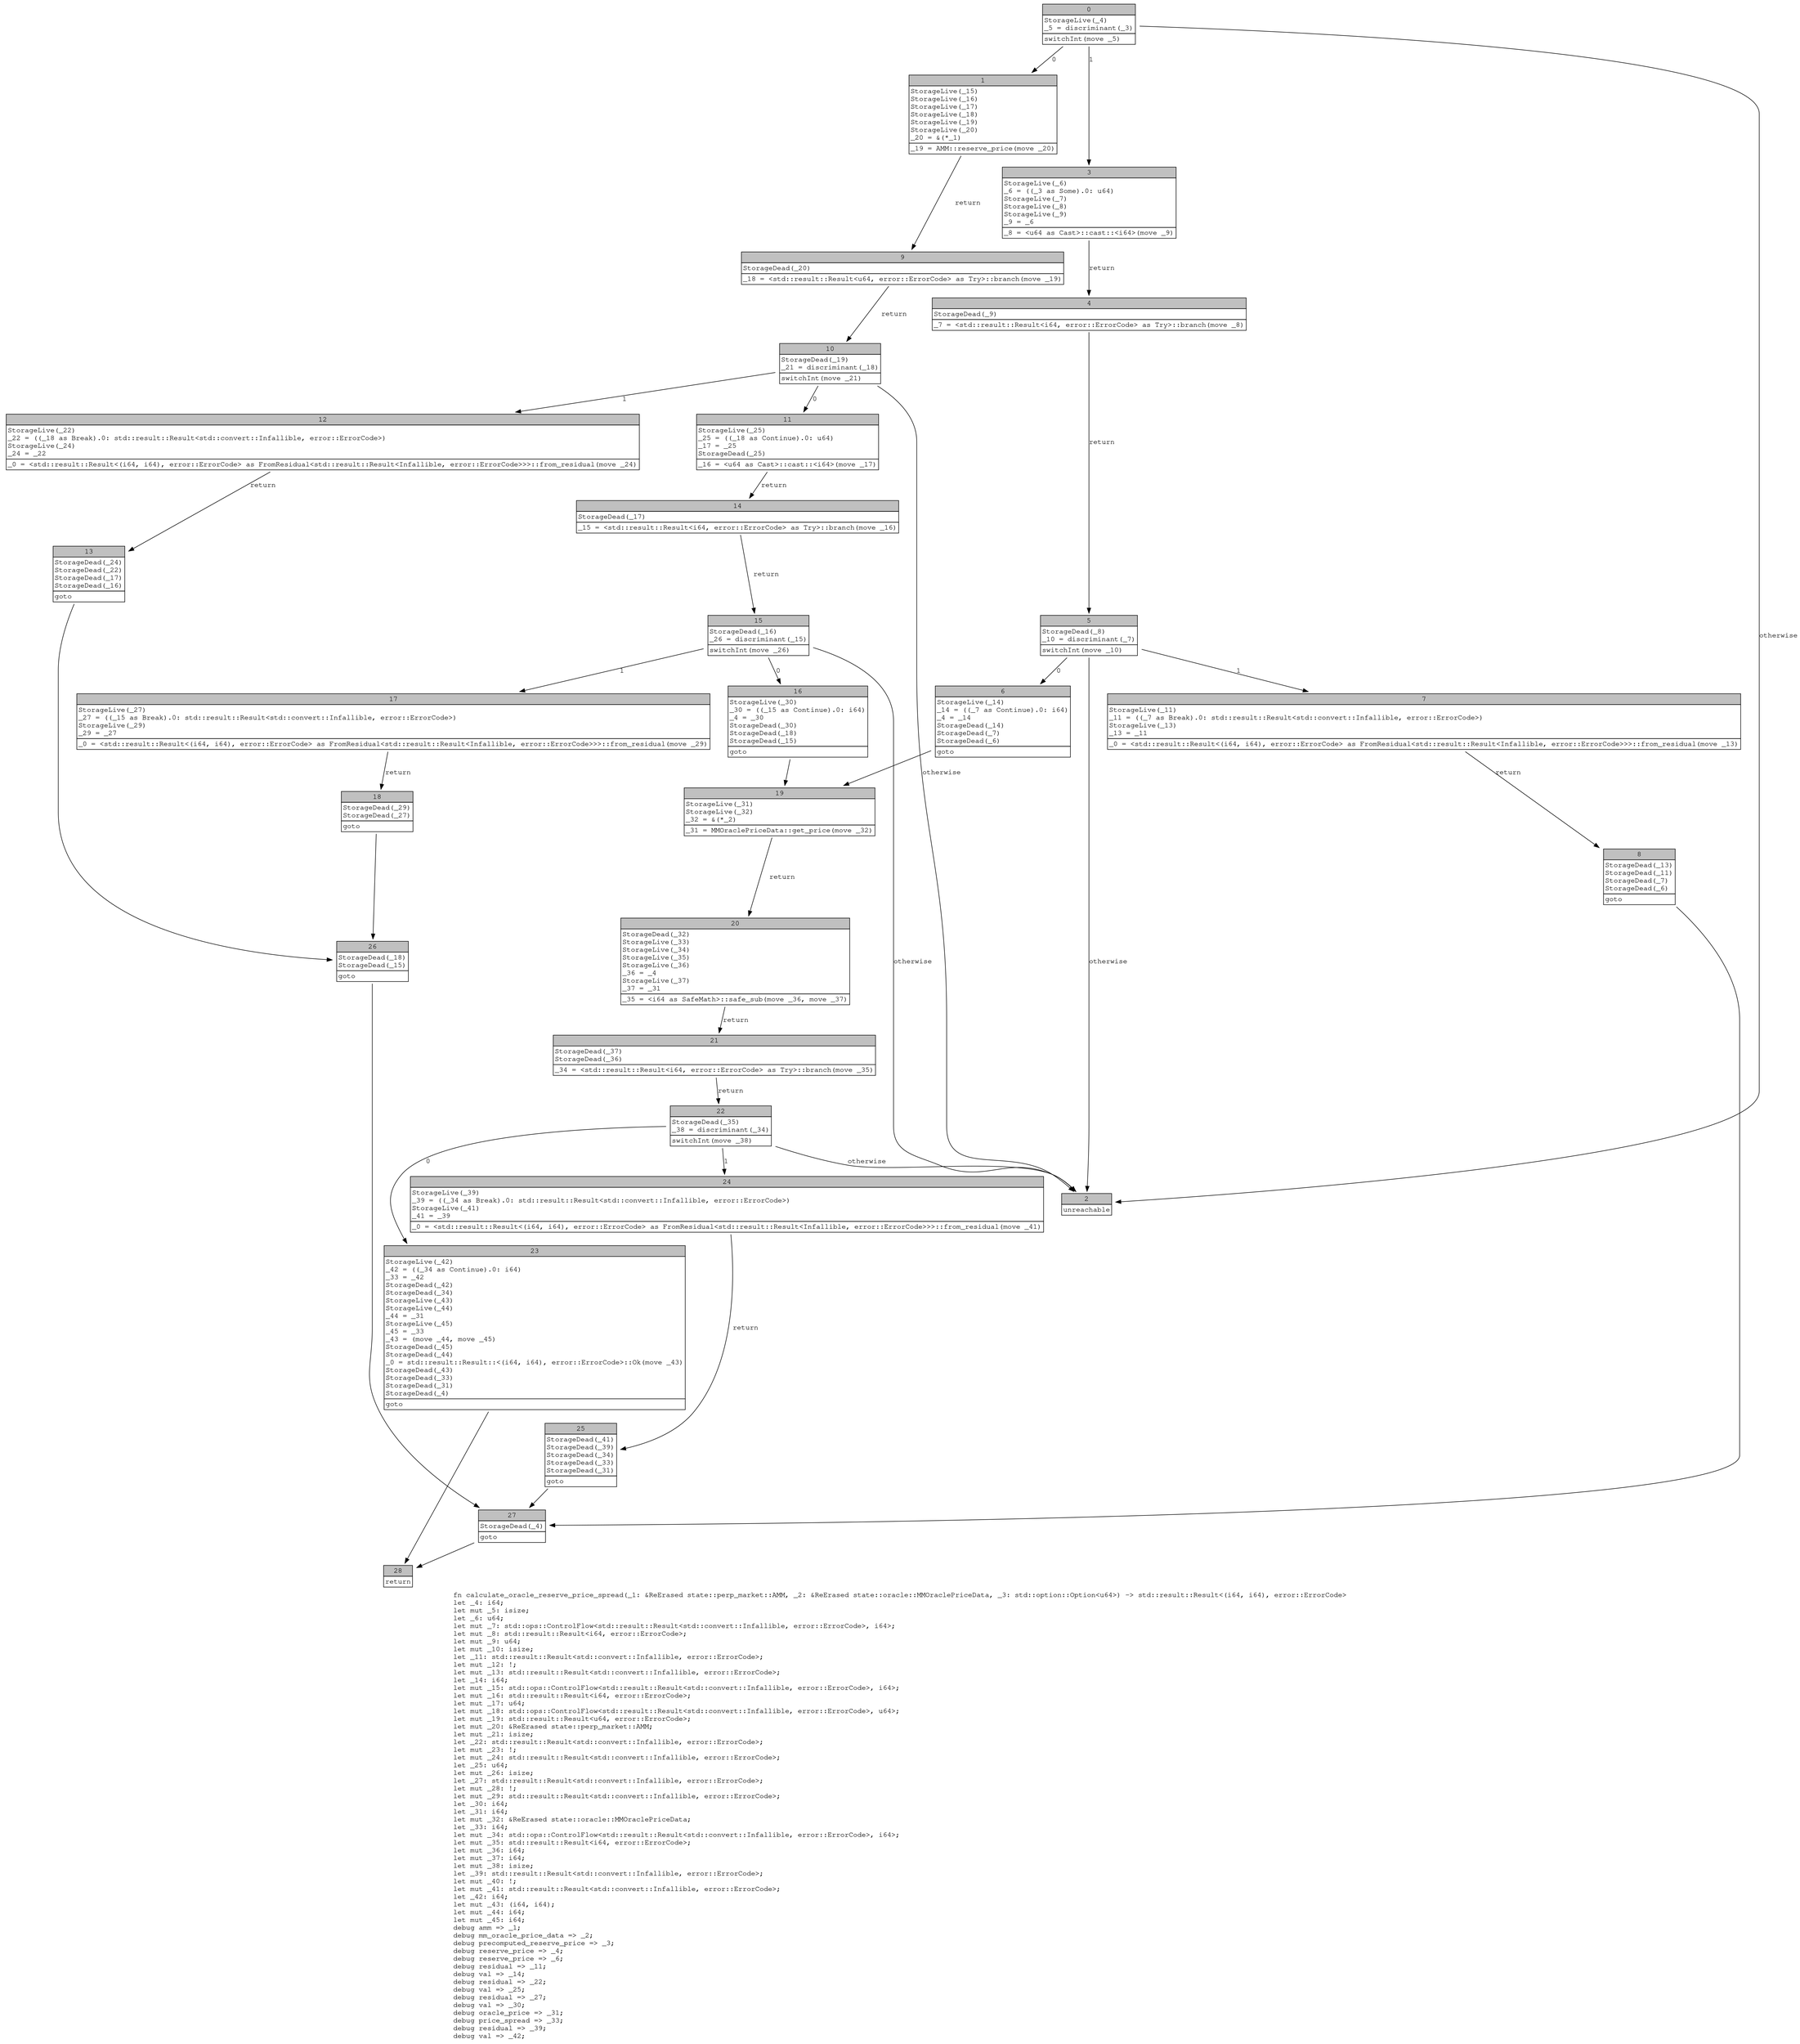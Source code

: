 digraph Mir_0_1809 {
    graph [fontname="Courier, monospace"];
    node [fontname="Courier, monospace"];
    edge [fontname="Courier, monospace"];
    label=<fn calculate_oracle_reserve_price_spread(_1: &amp;ReErased state::perp_market::AMM, _2: &amp;ReErased state::oracle::MMOraclePriceData, _3: std::option::Option&lt;u64&gt;) -&gt; std::result::Result&lt;(i64, i64), error::ErrorCode&gt;<br align="left"/>let _4: i64;<br align="left"/>let mut _5: isize;<br align="left"/>let _6: u64;<br align="left"/>let mut _7: std::ops::ControlFlow&lt;std::result::Result&lt;std::convert::Infallible, error::ErrorCode&gt;, i64&gt;;<br align="left"/>let mut _8: std::result::Result&lt;i64, error::ErrorCode&gt;;<br align="left"/>let mut _9: u64;<br align="left"/>let mut _10: isize;<br align="left"/>let _11: std::result::Result&lt;std::convert::Infallible, error::ErrorCode&gt;;<br align="left"/>let mut _12: !;<br align="left"/>let mut _13: std::result::Result&lt;std::convert::Infallible, error::ErrorCode&gt;;<br align="left"/>let _14: i64;<br align="left"/>let mut _15: std::ops::ControlFlow&lt;std::result::Result&lt;std::convert::Infallible, error::ErrorCode&gt;, i64&gt;;<br align="left"/>let mut _16: std::result::Result&lt;i64, error::ErrorCode&gt;;<br align="left"/>let mut _17: u64;<br align="left"/>let mut _18: std::ops::ControlFlow&lt;std::result::Result&lt;std::convert::Infallible, error::ErrorCode&gt;, u64&gt;;<br align="left"/>let mut _19: std::result::Result&lt;u64, error::ErrorCode&gt;;<br align="left"/>let mut _20: &amp;ReErased state::perp_market::AMM;<br align="left"/>let mut _21: isize;<br align="left"/>let _22: std::result::Result&lt;std::convert::Infallible, error::ErrorCode&gt;;<br align="left"/>let mut _23: !;<br align="left"/>let mut _24: std::result::Result&lt;std::convert::Infallible, error::ErrorCode&gt;;<br align="left"/>let _25: u64;<br align="left"/>let mut _26: isize;<br align="left"/>let _27: std::result::Result&lt;std::convert::Infallible, error::ErrorCode&gt;;<br align="left"/>let mut _28: !;<br align="left"/>let mut _29: std::result::Result&lt;std::convert::Infallible, error::ErrorCode&gt;;<br align="left"/>let _30: i64;<br align="left"/>let _31: i64;<br align="left"/>let mut _32: &amp;ReErased state::oracle::MMOraclePriceData;<br align="left"/>let _33: i64;<br align="left"/>let mut _34: std::ops::ControlFlow&lt;std::result::Result&lt;std::convert::Infallible, error::ErrorCode&gt;, i64&gt;;<br align="left"/>let mut _35: std::result::Result&lt;i64, error::ErrorCode&gt;;<br align="left"/>let mut _36: i64;<br align="left"/>let mut _37: i64;<br align="left"/>let mut _38: isize;<br align="left"/>let _39: std::result::Result&lt;std::convert::Infallible, error::ErrorCode&gt;;<br align="left"/>let mut _40: !;<br align="left"/>let mut _41: std::result::Result&lt;std::convert::Infallible, error::ErrorCode&gt;;<br align="left"/>let _42: i64;<br align="left"/>let mut _43: (i64, i64);<br align="left"/>let mut _44: i64;<br align="left"/>let mut _45: i64;<br align="left"/>debug amm =&gt; _1;<br align="left"/>debug mm_oracle_price_data =&gt; _2;<br align="left"/>debug precomputed_reserve_price =&gt; _3;<br align="left"/>debug reserve_price =&gt; _4;<br align="left"/>debug reserve_price =&gt; _6;<br align="left"/>debug residual =&gt; _11;<br align="left"/>debug val =&gt; _14;<br align="left"/>debug residual =&gt; _22;<br align="left"/>debug val =&gt; _25;<br align="left"/>debug residual =&gt; _27;<br align="left"/>debug val =&gt; _30;<br align="left"/>debug oracle_price =&gt; _31;<br align="left"/>debug price_spread =&gt; _33;<br align="left"/>debug residual =&gt; _39;<br align="left"/>debug val =&gt; _42;<br align="left"/>>;
    bb0__0_1809 [shape="none", label=<<table border="0" cellborder="1" cellspacing="0"><tr><td bgcolor="gray" align="center" colspan="1">0</td></tr><tr><td align="left" balign="left">StorageLive(_4)<br/>_5 = discriminant(_3)<br/></td></tr><tr><td align="left">switchInt(move _5)</td></tr></table>>];
    bb1__0_1809 [shape="none", label=<<table border="0" cellborder="1" cellspacing="0"><tr><td bgcolor="gray" align="center" colspan="1">1</td></tr><tr><td align="left" balign="left">StorageLive(_15)<br/>StorageLive(_16)<br/>StorageLive(_17)<br/>StorageLive(_18)<br/>StorageLive(_19)<br/>StorageLive(_20)<br/>_20 = &amp;(*_1)<br/></td></tr><tr><td align="left">_19 = AMM::reserve_price(move _20)</td></tr></table>>];
    bb2__0_1809 [shape="none", label=<<table border="0" cellborder="1" cellspacing="0"><tr><td bgcolor="gray" align="center" colspan="1">2</td></tr><tr><td align="left">unreachable</td></tr></table>>];
    bb3__0_1809 [shape="none", label=<<table border="0" cellborder="1" cellspacing="0"><tr><td bgcolor="gray" align="center" colspan="1">3</td></tr><tr><td align="left" balign="left">StorageLive(_6)<br/>_6 = ((_3 as Some).0: u64)<br/>StorageLive(_7)<br/>StorageLive(_8)<br/>StorageLive(_9)<br/>_9 = _6<br/></td></tr><tr><td align="left">_8 = &lt;u64 as Cast&gt;::cast::&lt;i64&gt;(move _9)</td></tr></table>>];
    bb4__0_1809 [shape="none", label=<<table border="0" cellborder="1" cellspacing="0"><tr><td bgcolor="gray" align="center" colspan="1">4</td></tr><tr><td align="left" balign="left">StorageDead(_9)<br/></td></tr><tr><td align="left">_7 = &lt;std::result::Result&lt;i64, error::ErrorCode&gt; as Try&gt;::branch(move _8)</td></tr></table>>];
    bb5__0_1809 [shape="none", label=<<table border="0" cellborder="1" cellspacing="0"><tr><td bgcolor="gray" align="center" colspan="1">5</td></tr><tr><td align="left" balign="left">StorageDead(_8)<br/>_10 = discriminant(_7)<br/></td></tr><tr><td align="left">switchInt(move _10)</td></tr></table>>];
    bb6__0_1809 [shape="none", label=<<table border="0" cellborder="1" cellspacing="0"><tr><td bgcolor="gray" align="center" colspan="1">6</td></tr><tr><td align="left" balign="left">StorageLive(_14)<br/>_14 = ((_7 as Continue).0: i64)<br/>_4 = _14<br/>StorageDead(_14)<br/>StorageDead(_7)<br/>StorageDead(_6)<br/></td></tr><tr><td align="left">goto</td></tr></table>>];
    bb7__0_1809 [shape="none", label=<<table border="0" cellborder="1" cellspacing="0"><tr><td bgcolor="gray" align="center" colspan="1">7</td></tr><tr><td align="left" balign="left">StorageLive(_11)<br/>_11 = ((_7 as Break).0: std::result::Result&lt;std::convert::Infallible, error::ErrorCode&gt;)<br/>StorageLive(_13)<br/>_13 = _11<br/></td></tr><tr><td align="left">_0 = &lt;std::result::Result&lt;(i64, i64), error::ErrorCode&gt; as FromResidual&lt;std::result::Result&lt;Infallible, error::ErrorCode&gt;&gt;&gt;::from_residual(move _13)</td></tr></table>>];
    bb8__0_1809 [shape="none", label=<<table border="0" cellborder="1" cellspacing="0"><tr><td bgcolor="gray" align="center" colspan="1">8</td></tr><tr><td align="left" balign="left">StorageDead(_13)<br/>StorageDead(_11)<br/>StorageDead(_7)<br/>StorageDead(_6)<br/></td></tr><tr><td align="left">goto</td></tr></table>>];
    bb9__0_1809 [shape="none", label=<<table border="0" cellborder="1" cellspacing="0"><tr><td bgcolor="gray" align="center" colspan="1">9</td></tr><tr><td align="left" balign="left">StorageDead(_20)<br/></td></tr><tr><td align="left">_18 = &lt;std::result::Result&lt;u64, error::ErrorCode&gt; as Try&gt;::branch(move _19)</td></tr></table>>];
    bb10__0_1809 [shape="none", label=<<table border="0" cellborder="1" cellspacing="0"><tr><td bgcolor="gray" align="center" colspan="1">10</td></tr><tr><td align="left" balign="left">StorageDead(_19)<br/>_21 = discriminant(_18)<br/></td></tr><tr><td align="left">switchInt(move _21)</td></tr></table>>];
    bb11__0_1809 [shape="none", label=<<table border="0" cellborder="1" cellspacing="0"><tr><td bgcolor="gray" align="center" colspan="1">11</td></tr><tr><td align="left" balign="left">StorageLive(_25)<br/>_25 = ((_18 as Continue).0: u64)<br/>_17 = _25<br/>StorageDead(_25)<br/></td></tr><tr><td align="left">_16 = &lt;u64 as Cast&gt;::cast::&lt;i64&gt;(move _17)</td></tr></table>>];
    bb12__0_1809 [shape="none", label=<<table border="0" cellborder="1" cellspacing="0"><tr><td bgcolor="gray" align="center" colspan="1">12</td></tr><tr><td align="left" balign="left">StorageLive(_22)<br/>_22 = ((_18 as Break).0: std::result::Result&lt;std::convert::Infallible, error::ErrorCode&gt;)<br/>StorageLive(_24)<br/>_24 = _22<br/></td></tr><tr><td align="left">_0 = &lt;std::result::Result&lt;(i64, i64), error::ErrorCode&gt; as FromResidual&lt;std::result::Result&lt;Infallible, error::ErrorCode&gt;&gt;&gt;::from_residual(move _24)</td></tr></table>>];
    bb13__0_1809 [shape="none", label=<<table border="0" cellborder="1" cellspacing="0"><tr><td bgcolor="gray" align="center" colspan="1">13</td></tr><tr><td align="left" balign="left">StorageDead(_24)<br/>StorageDead(_22)<br/>StorageDead(_17)<br/>StorageDead(_16)<br/></td></tr><tr><td align="left">goto</td></tr></table>>];
    bb14__0_1809 [shape="none", label=<<table border="0" cellborder="1" cellspacing="0"><tr><td bgcolor="gray" align="center" colspan="1">14</td></tr><tr><td align="left" balign="left">StorageDead(_17)<br/></td></tr><tr><td align="left">_15 = &lt;std::result::Result&lt;i64, error::ErrorCode&gt; as Try&gt;::branch(move _16)</td></tr></table>>];
    bb15__0_1809 [shape="none", label=<<table border="0" cellborder="1" cellspacing="0"><tr><td bgcolor="gray" align="center" colspan="1">15</td></tr><tr><td align="left" balign="left">StorageDead(_16)<br/>_26 = discriminant(_15)<br/></td></tr><tr><td align="left">switchInt(move _26)</td></tr></table>>];
    bb16__0_1809 [shape="none", label=<<table border="0" cellborder="1" cellspacing="0"><tr><td bgcolor="gray" align="center" colspan="1">16</td></tr><tr><td align="left" balign="left">StorageLive(_30)<br/>_30 = ((_15 as Continue).0: i64)<br/>_4 = _30<br/>StorageDead(_30)<br/>StorageDead(_18)<br/>StorageDead(_15)<br/></td></tr><tr><td align="left">goto</td></tr></table>>];
    bb17__0_1809 [shape="none", label=<<table border="0" cellborder="1" cellspacing="0"><tr><td bgcolor="gray" align="center" colspan="1">17</td></tr><tr><td align="left" balign="left">StorageLive(_27)<br/>_27 = ((_15 as Break).0: std::result::Result&lt;std::convert::Infallible, error::ErrorCode&gt;)<br/>StorageLive(_29)<br/>_29 = _27<br/></td></tr><tr><td align="left">_0 = &lt;std::result::Result&lt;(i64, i64), error::ErrorCode&gt; as FromResidual&lt;std::result::Result&lt;Infallible, error::ErrorCode&gt;&gt;&gt;::from_residual(move _29)</td></tr></table>>];
    bb18__0_1809 [shape="none", label=<<table border="0" cellborder="1" cellspacing="0"><tr><td bgcolor="gray" align="center" colspan="1">18</td></tr><tr><td align="left" balign="left">StorageDead(_29)<br/>StorageDead(_27)<br/></td></tr><tr><td align="left">goto</td></tr></table>>];
    bb19__0_1809 [shape="none", label=<<table border="0" cellborder="1" cellspacing="0"><tr><td bgcolor="gray" align="center" colspan="1">19</td></tr><tr><td align="left" balign="left">StorageLive(_31)<br/>StorageLive(_32)<br/>_32 = &amp;(*_2)<br/></td></tr><tr><td align="left">_31 = MMOraclePriceData::get_price(move _32)</td></tr></table>>];
    bb20__0_1809 [shape="none", label=<<table border="0" cellborder="1" cellspacing="0"><tr><td bgcolor="gray" align="center" colspan="1">20</td></tr><tr><td align="left" balign="left">StorageDead(_32)<br/>StorageLive(_33)<br/>StorageLive(_34)<br/>StorageLive(_35)<br/>StorageLive(_36)<br/>_36 = _4<br/>StorageLive(_37)<br/>_37 = _31<br/></td></tr><tr><td align="left">_35 = &lt;i64 as SafeMath&gt;::safe_sub(move _36, move _37)</td></tr></table>>];
    bb21__0_1809 [shape="none", label=<<table border="0" cellborder="1" cellspacing="0"><tr><td bgcolor="gray" align="center" colspan="1">21</td></tr><tr><td align="left" balign="left">StorageDead(_37)<br/>StorageDead(_36)<br/></td></tr><tr><td align="left">_34 = &lt;std::result::Result&lt;i64, error::ErrorCode&gt; as Try&gt;::branch(move _35)</td></tr></table>>];
    bb22__0_1809 [shape="none", label=<<table border="0" cellborder="1" cellspacing="0"><tr><td bgcolor="gray" align="center" colspan="1">22</td></tr><tr><td align="left" balign="left">StorageDead(_35)<br/>_38 = discriminant(_34)<br/></td></tr><tr><td align="left">switchInt(move _38)</td></tr></table>>];
    bb23__0_1809 [shape="none", label=<<table border="0" cellborder="1" cellspacing="0"><tr><td bgcolor="gray" align="center" colspan="1">23</td></tr><tr><td align="left" balign="left">StorageLive(_42)<br/>_42 = ((_34 as Continue).0: i64)<br/>_33 = _42<br/>StorageDead(_42)<br/>StorageDead(_34)<br/>StorageLive(_43)<br/>StorageLive(_44)<br/>_44 = _31<br/>StorageLive(_45)<br/>_45 = _33<br/>_43 = (move _44, move _45)<br/>StorageDead(_45)<br/>StorageDead(_44)<br/>_0 = std::result::Result::&lt;(i64, i64), error::ErrorCode&gt;::Ok(move _43)<br/>StorageDead(_43)<br/>StorageDead(_33)<br/>StorageDead(_31)<br/>StorageDead(_4)<br/></td></tr><tr><td align="left">goto</td></tr></table>>];
    bb24__0_1809 [shape="none", label=<<table border="0" cellborder="1" cellspacing="0"><tr><td bgcolor="gray" align="center" colspan="1">24</td></tr><tr><td align="left" balign="left">StorageLive(_39)<br/>_39 = ((_34 as Break).0: std::result::Result&lt;std::convert::Infallible, error::ErrorCode&gt;)<br/>StorageLive(_41)<br/>_41 = _39<br/></td></tr><tr><td align="left">_0 = &lt;std::result::Result&lt;(i64, i64), error::ErrorCode&gt; as FromResidual&lt;std::result::Result&lt;Infallible, error::ErrorCode&gt;&gt;&gt;::from_residual(move _41)</td></tr></table>>];
    bb25__0_1809 [shape="none", label=<<table border="0" cellborder="1" cellspacing="0"><tr><td bgcolor="gray" align="center" colspan="1">25</td></tr><tr><td align="left" balign="left">StorageDead(_41)<br/>StorageDead(_39)<br/>StorageDead(_34)<br/>StorageDead(_33)<br/>StorageDead(_31)<br/></td></tr><tr><td align="left">goto</td></tr></table>>];
    bb26__0_1809 [shape="none", label=<<table border="0" cellborder="1" cellspacing="0"><tr><td bgcolor="gray" align="center" colspan="1">26</td></tr><tr><td align="left" balign="left">StorageDead(_18)<br/>StorageDead(_15)<br/></td></tr><tr><td align="left">goto</td></tr></table>>];
    bb27__0_1809 [shape="none", label=<<table border="0" cellborder="1" cellspacing="0"><tr><td bgcolor="gray" align="center" colspan="1">27</td></tr><tr><td align="left" balign="left">StorageDead(_4)<br/></td></tr><tr><td align="left">goto</td></tr></table>>];
    bb28__0_1809 [shape="none", label=<<table border="0" cellborder="1" cellspacing="0"><tr><td bgcolor="gray" align="center" colspan="1">28</td></tr><tr><td align="left">return</td></tr></table>>];
    bb0__0_1809 -> bb1__0_1809 [label="0"];
    bb0__0_1809 -> bb3__0_1809 [label="1"];
    bb0__0_1809 -> bb2__0_1809 [label="otherwise"];
    bb1__0_1809 -> bb9__0_1809 [label="return"];
    bb3__0_1809 -> bb4__0_1809 [label="return"];
    bb4__0_1809 -> bb5__0_1809 [label="return"];
    bb5__0_1809 -> bb6__0_1809 [label="0"];
    bb5__0_1809 -> bb7__0_1809 [label="1"];
    bb5__0_1809 -> bb2__0_1809 [label="otherwise"];
    bb6__0_1809 -> bb19__0_1809 [label=""];
    bb7__0_1809 -> bb8__0_1809 [label="return"];
    bb8__0_1809 -> bb27__0_1809 [label=""];
    bb9__0_1809 -> bb10__0_1809 [label="return"];
    bb10__0_1809 -> bb11__0_1809 [label="0"];
    bb10__0_1809 -> bb12__0_1809 [label="1"];
    bb10__0_1809 -> bb2__0_1809 [label="otherwise"];
    bb11__0_1809 -> bb14__0_1809 [label="return"];
    bb12__0_1809 -> bb13__0_1809 [label="return"];
    bb13__0_1809 -> bb26__0_1809 [label=""];
    bb14__0_1809 -> bb15__0_1809 [label="return"];
    bb15__0_1809 -> bb16__0_1809 [label="0"];
    bb15__0_1809 -> bb17__0_1809 [label="1"];
    bb15__0_1809 -> bb2__0_1809 [label="otherwise"];
    bb16__0_1809 -> bb19__0_1809 [label=""];
    bb17__0_1809 -> bb18__0_1809 [label="return"];
    bb18__0_1809 -> bb26__0_1809 [label=""];
    bb19__0_1809 -> bb20__0_1809 [label="return"];
    bb20__0_1809 -> bb21__0_1809 [label="return"];
    bb21__0_1809 -> bb22__0_1809 [label="return"];
    bb22__0_1809 -> bb23__0_1809 [label="0"];
    bb22__0_1809 -> bb24__0_1809 [label="1"];
    bb22__0_1809 -> bb2__0_1809 [label="otherwise"];
    bb23__0_1809 -> bb28__0_1809 [label=""];
    bb24__0_1809 -> bb25__0_1809 [label="return"];
    bb25__0_1809 -> bb27__0_1809 [label=""];
    bb26__0_1809 -> bb27__0_1809 [label=""];
    bb27__0_1809 -> bb28__0_1809 [label=""];
}
